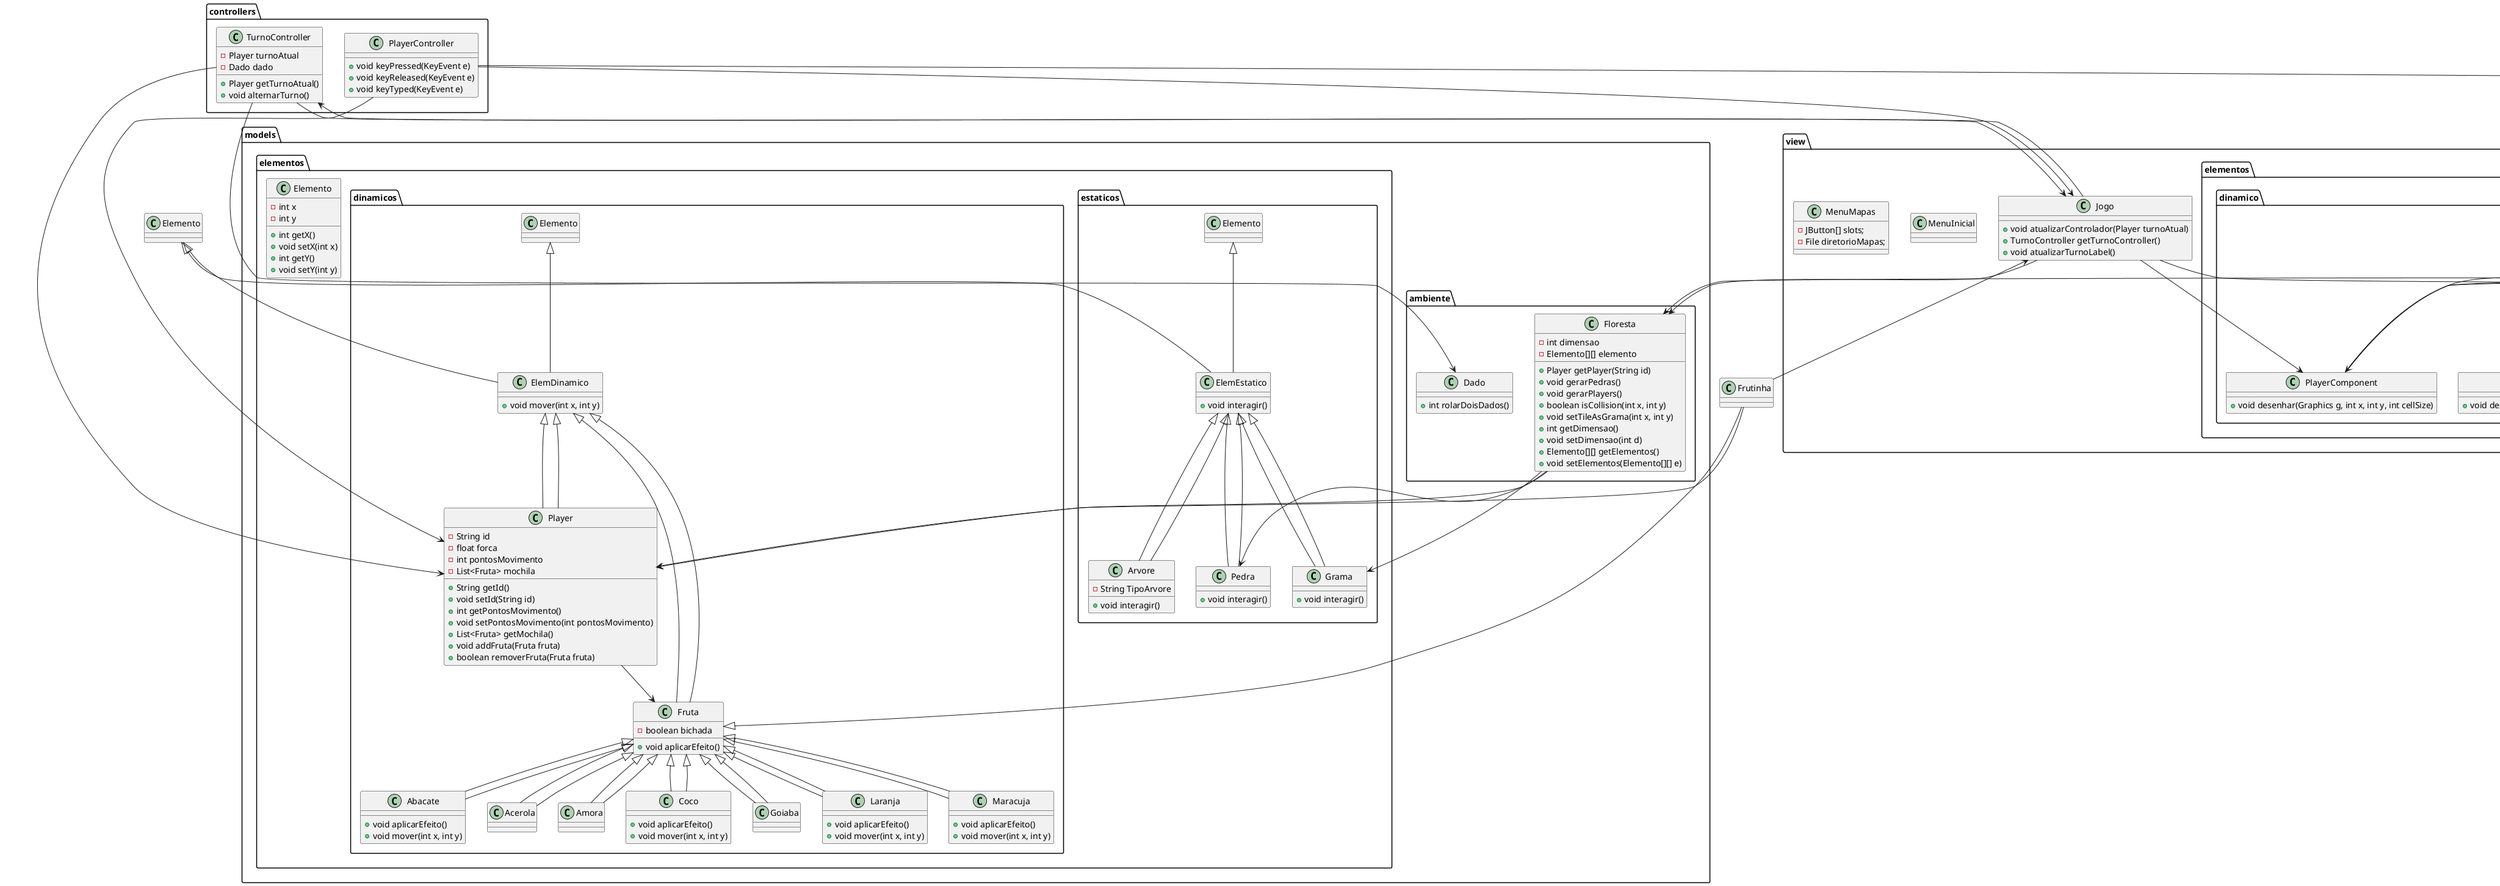 @startuml Cata_Frutas

package view.ambiente {
    class FlorestaComponent {
        +FlorestaComponent(Floresta floresta, PlayerComponent p1Component, PlayerComponent p2Component)
        +void paintComponent(Graphics g)
        +Floresta getFloresta()
    }
}

package models.ambiente {
    class Floresta {
        -int dimensao
        -Elemento[][] elemento
        +Player getPlayer(String id)
        +void gerarPedras()
        +void gerarPlayers()
        +boolean isCollision(int x, int y)
        +void setTileAsGrama(int x, int y)
        +int getDimensao()
        +void setDimensao(int d)
        +Elemento[][] getElementos()
        +void setElementos(Elemento[][] e)
    }

    class Dado {
        +int rolarDoisDados()
    }
}

package models.elementos {
    class Elemento {
        -int x
        -int y
        +int getX()
        +void setX(int x)
        +int getY()
        +void setY(int y)
    }
}

package models.elementos.dinamicos {
    class ElemDinamico extends Elemento {
        +void mover(int x, int y)
    }

    class Fruta extends ElemDinamico {
        -boolean bichada
        +void aplicarEfeito()
    }

    class Player extends ElemDinamico {
        -String id
        -float forca
        -int pontosMovimento
        -List<Fruta> mochila
        +String getId()
        +void setId(String id)
        +int getPontosMovimento()
        +void setPontosMovimento(int pontosMovimento)
        +List<Fruta> getMochila()
        +void addFruta(Fruta fruta)
        +boolean removerFruta(Fruta fruta)
    }

    class Abacate extends Fruta {
        +void aplicarEfeito()
        +void mover(int x, int y)
    }

    class Acerola extends Fruta {
    }

    class Amora extends Fruta {
    }

    class Coco extends Fruta {
        +void aplicarEfeito()
        +void mover(int x, int y)
    }

    class Goiaba extends Fruta {
    }

    class Laranja extends Fruta {
        +void aplicarEfeito()
        +void mover(int x, int y)
    }

    class Maracuja extends Fruta {
        +void aplicarEfeito()
        +void mover(int x, int y)
    }
}

package models.elementos.estaticos {
    class ElemEstatico extends Elemento {
        +void interagir()
    }

    class Arvore extends ElemEstatico {
        -String TipoArvore
        +void interagir()
    }

    class Grama extends ElemEstatico {
        +void interagir()
    }

    class Pedra extends ElemEstatico {
        +void interagir()
    }
}

package view.elementos {
    class ElementoComponent {
        +void desenhar(Graphics g, int x, int y, int cellSize)
    }

    class ElementoComponentFactory {
        +static ElementoComponent criarComponente(Elemento elemento)
    }
}

package view.elementos.dinamico {
    class AbacateComponent extends ElementoComponent {
        +void desenhar(Graphics g, int x, int y, int cellSize)
    }

    class CocoComponent extends ElementoComponent {
        +void desenhar(Graphics g, int x, int y, int cellSize)
    }

    class PlayerComponent extends ElementoComponent {
        +void desenhar(Graphics g, int x, int y, int cellSize)
    }

    class LaranjaComponent extends ElementoComponent {
        +void desenhar(Graphics g, int x, int y, int cellSize)
    }

    class MaracujaComponent extends ElementoComponent {
        +void desenhar(Graphics g, int x, int y, int cellSize)
    }
}

package view.elementos.estatico {
    class GramaComponent extends ElementoComponent {
        +void desenhar(Graphics g, int x, int y, int cellSize)
    }

    class PedraComponent extends ElementoComponent {
        +void desenhar(Graphics g, int x, int y, int cellSize)
    }
}

package view {
    class Jogo {
        +void atualizarControlador(Player turnoAtual)
        +TurnoController getTurnoController()
        +void atualizarTurnoLabel()
    }

    class MenuInicial {
    }

    class MenuMapas {
        -JButton[] slots;
        -File diretorioMapas;
    }
}

package controllers {
    class PlayerController {
        +void keyPressed(KeyEvent e)
        +void keyReleased(KeyEvent e)
        +void keyTyped(KeyEvent e)
    }

    class TurnoController {
        -Player turnoAtual
        -Dado dado
        +Player getTurnoAtual()
        +void alternarTurno()
    }
}

Elemento <|-- ElemDinamico
Elemento <|-- ElemEstatico
ElemDinamico <|-- Fruta
ElemDinamico <|-- Player
ElemEstatico <|-- Arvore
ElemEstatico <|-- Grama
ElemEstatico <|-- Pedra
Fruta <|-- Frutinha
Fruta <|-- Abacate
Fruta <|-- Acerola
Fruta <|-- Amora
Fruta <|-- Coco
Fruta <|-- Goiaba
Fruta <|-- Laranja
Fruta <|-- Maracuja
ElementoComponent <|-- AbacateComponent
ElementoComponent <|-- CocoComponent
ElementoComponent <|-- PlayerComponent
ElementoComponent <|-- LaranjaComponent
ElementoComponent <|-- MaracujaComponent
ElementoComponent <|-- GramaComponent
ElementoComponent <|-- PedraComponent
FlorestaComponent --> Floresta
Floresta --> Player
Floresta --> Pedra
Floresta --> Grama
Frutinha --> Player
Frutinha --> Jogo
Player --> Fruta
PlayerController --> Player
PlayerController --> FlorestaComponent
PlayerController --> Jogo
TurnoController --> Player
TurnoController --> Jogo
TurnoController --> Dado
Jogo --> TurnoController
Jogo --> PlayerComponent
Jogo --> FlorestaComponent
Jogo --> Floresta
ElementoComponentFactory --> ElementoComponent
ElementoComponentFactory --> GramaComponent
ElementoComponentFactory --> PedraComponent
ElementoComponentFactory --> PlayerComponent

@enduml
